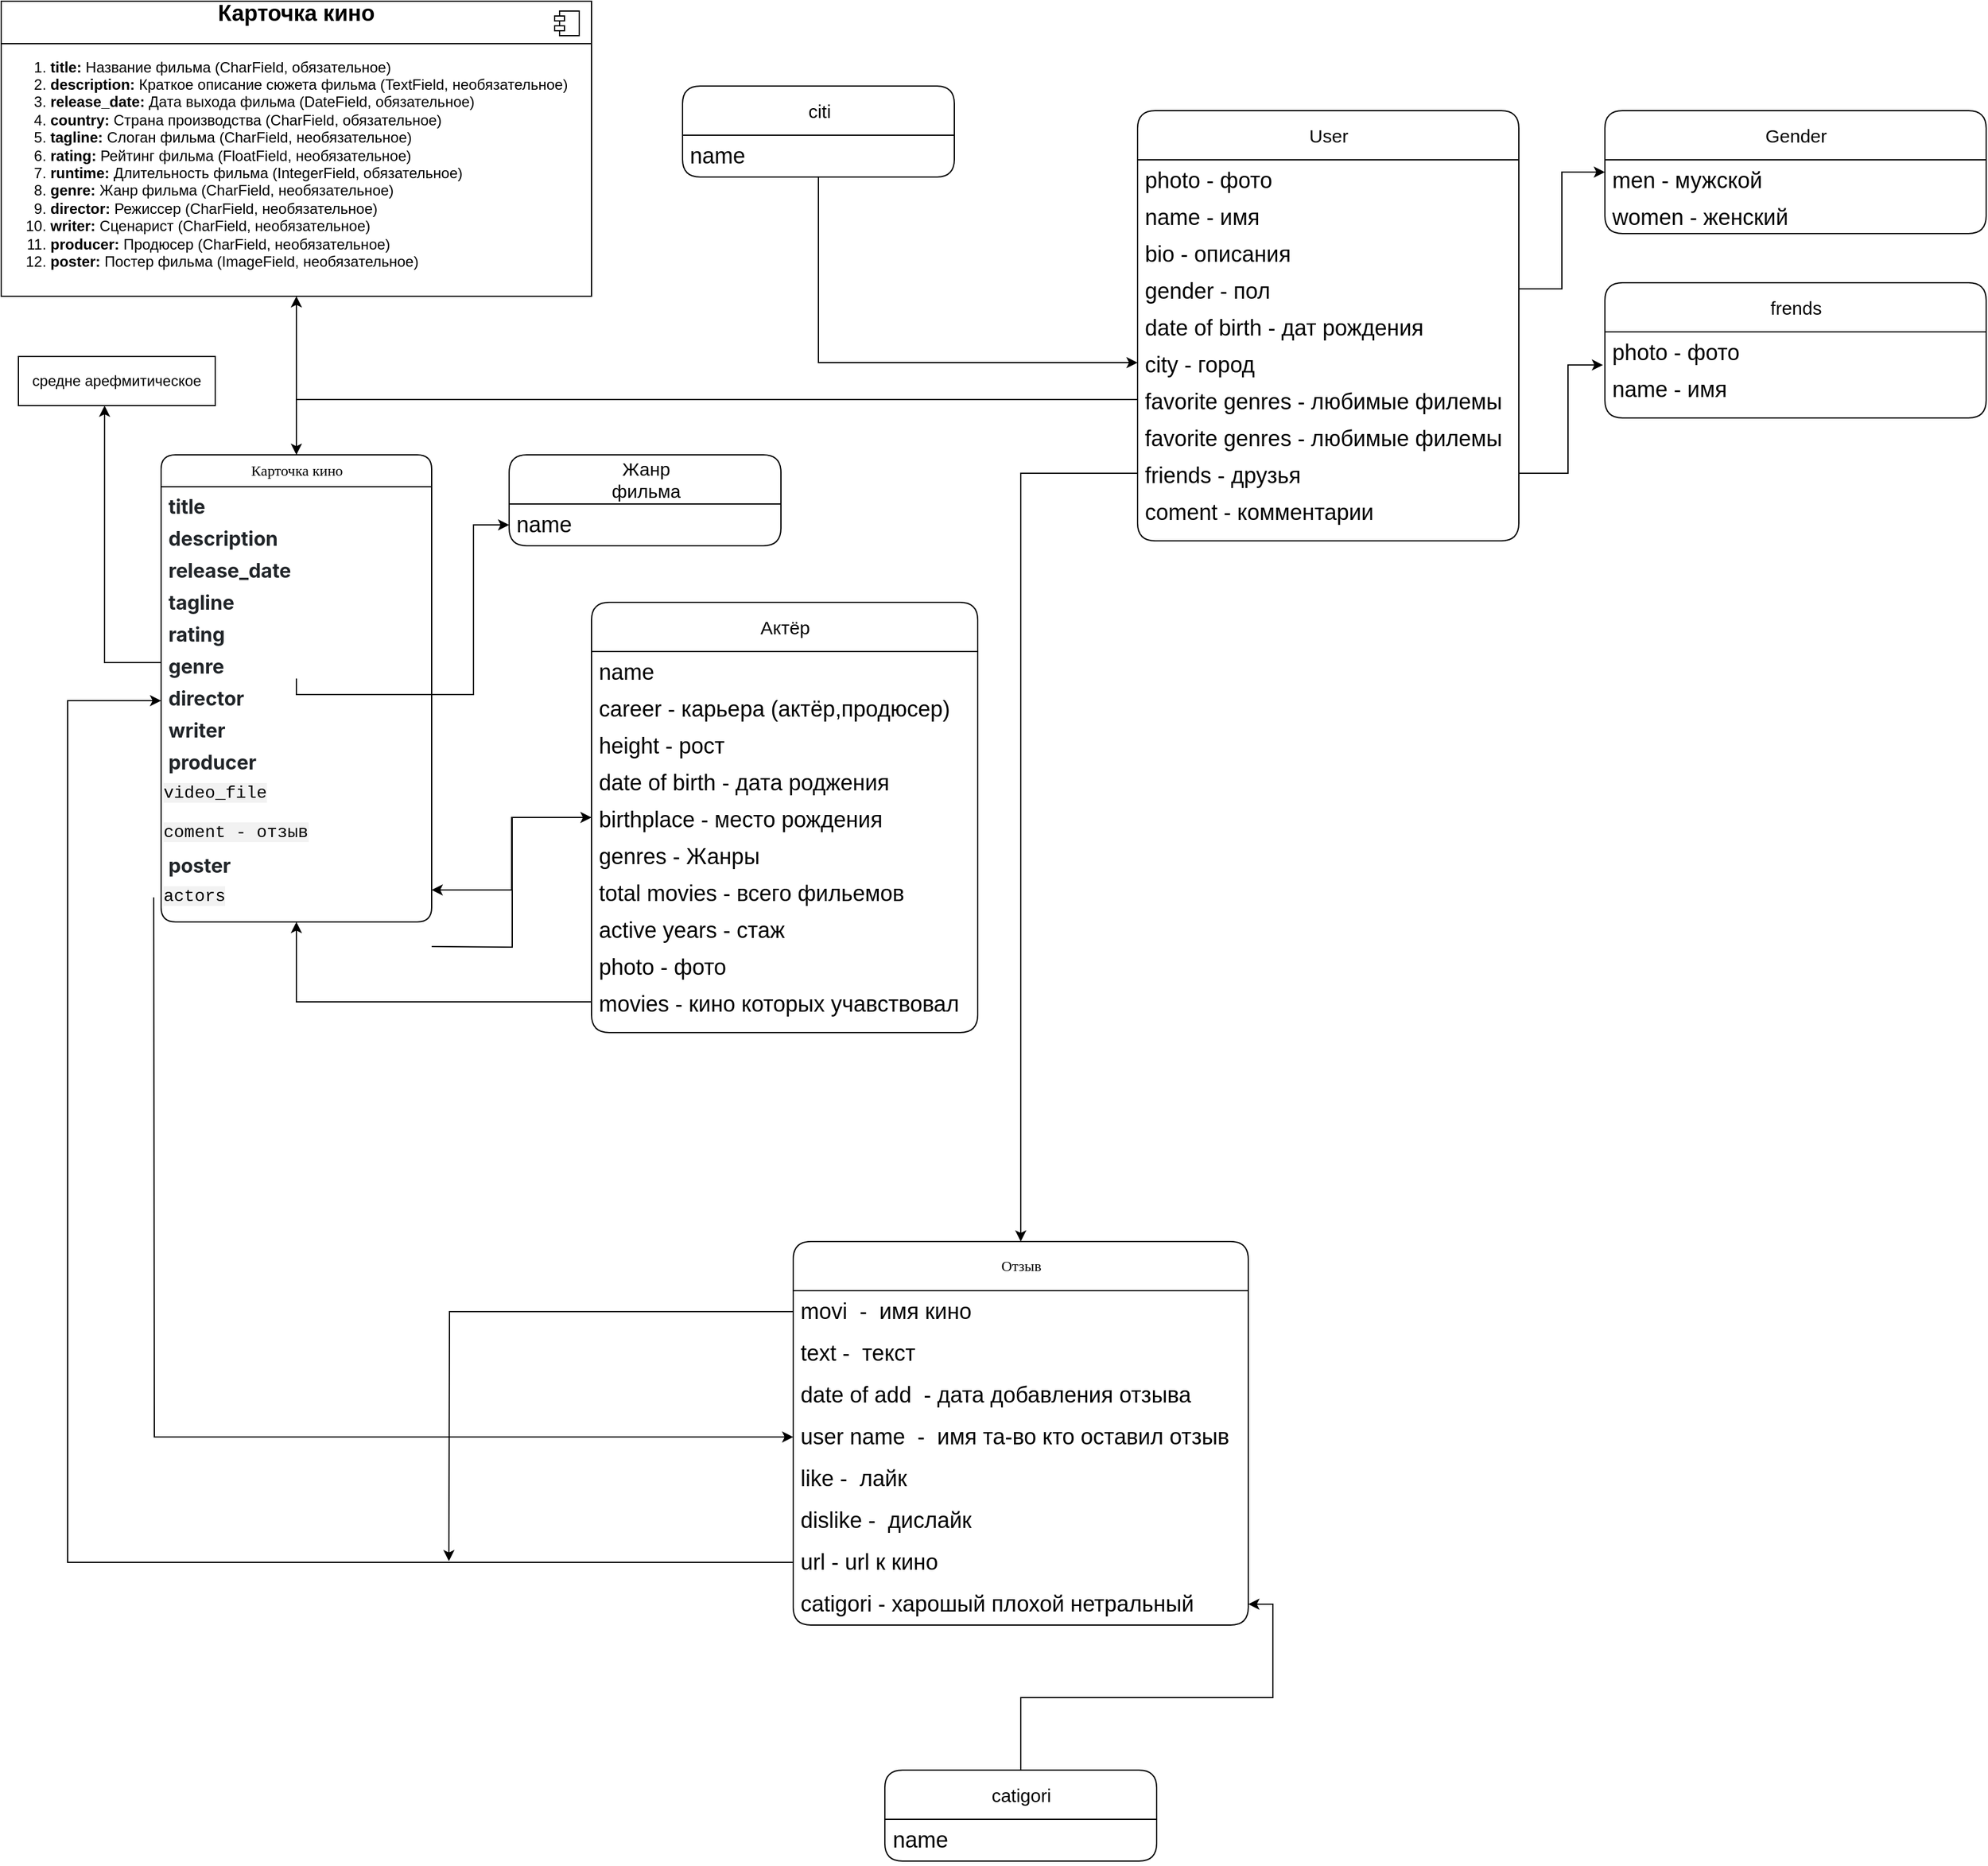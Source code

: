 <mxfile version="24.7.6">
  <diagram name="Страница — 1" id="7w9otStLfGY9ZgNLzYjq">
    <mxGraphModel dx="2104" dy="1586" grid="1" gridSize="10" guides="1" tooltips="1" connect="1" arrows="1" fold="1" page="1" pageScale="1" pageWidth="827" pageHeight="1169" math="0" shadow="0">
      <root>
        <mxCell id="0" />
        <mxCell id="1" parent="0" />
        <mxCell id="NJlla8pK8g0mC77hOBL3-33" value="&lt;h1 style=&quot;text-align: center; margin-top: 0px; font-size: 18px;&quot;&gt;Карточка кино&lt;/h1&gt;&lt;hr size=&quot;1&quot; style=&quot;border-style:solid;&quot;&gt;&lt;p style=&quot;margin:0px;margin-left:8px;&quot;&gt;&lt;/p&gt;&lt;ol&gt;&lt;li style=&quot;box-sizing: border-box; list-style: auto; padding: 0px;&quot;&gt;&lt;span style=&quot;box-sizing: border-box; font-weight: bolder;&quot;&gt;title:&lt;/span&gt;&amp;nbsp;Название фильма (CharField, обязательное)&lt;/li&gt;&lt;li style=&quot;box-sizing: border-box; list-style: auto; padding: 0px;&quot;&gt;&lt;span style=&quot;box-sizing: border-box; font-weight: bolder;&quot;&gt;description:&lt;/span&gt;&amp;nbsp;Краткое описание сюжета фильма (TextField, необязательное)&lt;/li&gt;&lt;li style=&quot;box-sizing: border-box; list-style: auto; padding: 0px;&quot;&gt;&lt;span style=&quot;box-sizing: border-box; font-weight: bolder;&quot;&gt;release_date:&lt;/span&gt;&amp;nbsp;Дата выхода фильма (DateField, обязательное)&lt;/li&gt;&lt;li style=&quot;box-sizing: border-box; list-style: auto; padding: 0px;&quot;&gt;&lt;span style=&quot;box-sizing: border-box; font-weight: bolder;&quot;&gt;country:&lt;/span&gt;&amp;nbsp;Страна производства (CharField, обязательное)&lt;/li&gt;&lt;li style=&quot;box-sizing: border-box; list-style: auto; padding: 0px;&quot;&gt;&lt;span style=&quot;box-sizing: border-box; font-weight: bolder;&quot;&gt;tagline:&lt;/span&gt;&amp;nbsp;Слоган фильма (CharField, необязательное)&lt;/li&gt;&lt;li style=&quot;box-sizing: border-box; list-style: auto; padding: 0px;&quot;&gt;&lt;span style=&quot;box-sizing: border-box; font-weight: bolder;&quot;&gt;rating:&lt;/span&gt;&amp;nbsp;Рейтинг фильма (FloatField, необязательное)&lt;/li&gt;&lt;li style=&quot;box-sizing: border-box; list-style: auto; padding: 0px;&quot;&gt;&lt;span style=&quot;box-sizing: border-box; font-weight: bolder;&quot;&gt;runtime:&lt;/span&gt;&amp;nbsp;Длительность фильма (IntegerField, обязательное)&lt;/li&gt;&lt;li style=&quot;box-sizing: border-box; list-style: auto; padding: 0px;&quot;&gt;&lt;span style=&quot;box-sizing: border-box; font-weight: bolder;&quot;&gt;genre:&lt;/span&gt;&amp;nbsp;Жанр фильма (CharField, необязательное)&lt;/li&gt;&lt;li style=&quot;box-sizing: border-box; list-style: auto; padding: 0px;&quot;&gt;&lt;span style=&quot;box-sizing: border-box; font-weight: bolder;&quot;&gt;director:&lt;/span&gt;&amp;nbsp;Режиссер (CharField, необязательное)&lt;/li&gt;&lt;li style=&quot;box-sizing: border-box; list-style: auto; padding: 0px;&quot;&gt;&lt;span style=&quot;box-sizing: border-box; font-weight: bolder;&quot;&gt;writer:&lt;/span&gt;&amp;nbsp;Сценарист (CharField, необязательное)&lt;/li&gt;&lt;li style=&quot;box-sizing: border-box; list-style: auto; padding: 0px;&quot;&gt;&lt;span style=&quot;box-sizing: border-box; font-weight: bolder;&quot;&gt;producer:&lt;/span&gt;&amp;nbsp;Продюсер (CharField, необязательное)&lt;/li&gt;&lt;li style=&quot;box-sizing: border-box; list-style: auto; padding: 0px;&quot;&gt;&lt;span style=&quot;box-sizing: border-box; font-weight: bolder;&quot;&gt;poster:&lt;/span&gt;&amp;nbsp;Постер фильма (ImageField, необязательное)&lt;/li&gt;&lt;/ol&gt;&lt;p&gt;&lt;/p&gt;" style="align=left;overflow=fill;html=1;dropTarget=0;whiteSpace=wrap;labelBackgroundColor=none;" vertex="1" parent="1">
          <mxGeometry x="-1654" y="-1169" width="480" height="240" as="geometry" />
        </mxCell>
        <mxCell id="NJlla8pK8g0mC77hOBL3-34" value="" style="shape=component;jettyWidth=8;jettyHeight=4;labelBackgroundColor=none;" vertex="1" parent="NJlla8pK8g0mC77hOBL3-33">
          <mxGeometry x="1" width="20" height="20" relative="1" as="geometry">
            <mxPoint x="-30" y="8" as="offset" />
          </mxGeometry>
        </mxCell>
        <mxCell id="NJlla8pK8g0mC77hOBL3-364" style="edgeStyle=orthogonalEdgeStyle;rounded=0;orthogonalLoop=1;jettySize=auto;html=1;entryX=0.5;entryY=1;entryDx=0;entryDy=0;" edge="1" parent="1" source="NJlla8pK8g0mC77hOBL3-152" target="NJlla8pK8g0mC77hOBL3-33">
          <mxGeometry relative="1" as="geometry" />
        </mxCell>
        <mxCell id="NJlla8pK8g0mC77hOBL3-152" value="Карточка кино" style="swimlane;html=1;fontStyle=0;childLayout=stackLayout;horizontal=1;startSize=26;horizontalStack=0;resizeParent=1;resizeLast=0;collapsible=1;marginBottom=0;swimlaneFillColor=#ffffff;align=center;rounded=1;shadow=0;comic=0;labelBackgroundColor=none;strokeWidth=1;fontFamily=Verdana;fontSize=12" vertex="1" parent="1">
          <mxGeometry x="-1524" y="-800" width="220" height="380" as="geometry" />
        </mxCell>
        <mxCell id="NJlla8pK8g0mC77hOBL3-154" value="&lt;span style=&quot;color: rgb(33, 37, 41); font-family: -apple-system, BlinkMacSystemFont, &amp;quot;Segoe UI&amp;quot;, Roboto, &amp;quot;Helvetica Neue&amp;quot;, Arial, &amp;quot;Noto Sans&amp;quot;, sans-serif, &amp;quot;Apple Color Emoji&amp;quot;, &amp;quot;Segoe UI Emoji&amp;quot;, &amp;quot;Segoe UI Symbol&amp;quot;, &amp;quot;Noto Color Emoji&amp;quot;; font-size: 16px; background-color: rgb(255, 255, 255); box-sizing: border-box; font-weight: bolder;&quot;&gt;title&amp;nbsp;&lt;/span&gt;" style="text;html=1;strokeColor=none;fillColor=none;spacingLeft=4;spacingRight=4;whiteSpace=wrap;overflow=hidden;rotatable=0;points=[[0,0.5],[1,0.5]];portConstraint=eastwest;labelBackgroundColor=none;" vertex="1" parent="NJlla8pK8g0mC77hOBL3-152">
          <mxGeometry y="26" width="220" height="26" as="geometry" />
        </mxCell>
        <mxCell id="NJlla8pK8g0mC77hOBL3-155" value="&lt;div&gt;&lt;span style=&quot;color: rgb(33, 37, 41); font-family: -apple-system, BlinkMacSystemFont, &amp;quot;Segoe UI&amp;quot;, Roboto, &amp;quot;Helvetica Neue&amp;quot;, Arial, &amp;quot;Noto Sans&amp;quot;, sans-serif, &amp;quot;Apple Color Emoji&amp;quot;, &amp;quot;Segoe UI Emoji&amp;quot;, &amp;quot;Segoe UI Symbol&amp;quot;, &amp;quot;Noto Color Emoji&amp;quot;; font-size: 16px; background-color: rgb(255, 255, 255); box-sizing: border-box; font-weight: bolder;&quot;&gt;description&lt;/span&gt;&lt;br&gt;&lt;/div&gt;" style="text;html=1;strokeColor=none;fillColor=none;spacingLeft=4;spacingRight=4;whiteSpace=wrap;overflow=hidden;rotatable=0;points=[[0,0.5],[1,0.5]];portConstraint=eastwest;labelBackgroundColor=none;" vertex="1" parent="NJlla8pK8g0mC77hOBL3-152">
          <mxGeometry y="52" width="220" height="26" as="geometry" />
        </mxCell>
        <mxCell id="NJlla8pK8g0mC77hOBL3-206" value="&lt;div&gt;&lt;span style=&quot;color: rgb(33, 37, 41); font-family: -apple-system, BlinkMacSystemFont, &amp;quot;Segoe UI&amp;quot;, Roboto, &amp;quot;Helvetica Neue&amp;quot;, Arial, &amp;quot;Noto Sans&amp;quot;, sans-serif, &amp;quot;Apple Color Emoji&amp;quot;, &amp;quot;Segoe UI Emoji&amp;quot;, &amp;quot;Segoe UI Symbol&amp;quot;, &amp;quot;Noto Color Emoji&amp;quot;; font-size: 16px; background-color: rgb(255, 255, 255); box-sizing: border-box; font-weight: bolder;&quot;&gt;release_date&lt;/span&gt;&lt;br&gt;&lt;/div&gt;" style="text;html=1;strokeColor=none;fillColor=none;spacingLeft=4;spacingRight=4;whiteSpace=wrap;overflow=hidden;rotatable=0;points=[[0,0.5],[1,0.5]];portConstraint=eastwest;labelBackgroundColor=none;" vertex="1" parent="NJlla8pK8g0mC77hOBL3-152">
          <mxGeometry y="78" width="220" height="26" as="geometry" />
        </mxCell>
        <mxCell id="NJlla8pK8g0mC77hOBL3-209" value="&lt;div&gt;&lt;span style=&quot;color: rgb(33, 37, 41); font-family: -apple-system, BlinkMacSystemFont, &amp;quot;Segoe UI&amp;quot;, Roboto, &amp;quot;Helvetica Neue&amp;quot;, Arial, &amp;quot;Noto Sans&amp;quot;, sans-serif, &amp;quot;Apple Color Emoji&amp;quot;, &amp;quot;Segoe UI Emoji&amp;quot;, &amp;quot;Segoe UI Symbol&amp;quot;, &amp;quot;Noto Color Emoji&amp;quot;; font-size: 16px; background-color: rgb(255, 255, 255); box-sizing: border-box; font-weight: bolder;&quot;&gt;tagline&lt;/span&gt;&lt;br&gt;&lt;/div&gt;" style="text;html=1;strokeColor=none;fillColor=none;spacingLeft=4;spacingRight=4;whiteSpace=wrap;overflow=hidden;rotatable=0;points=[[0,0.5],[1,0.5]];portConstraint=eastwest;labelBackgroundColor=none;" vertex="1" parent="NJlla8pK8g0mC77hOBL3-152">
          <mxGeometry y="104" width="220" height="26" as="geometry" />
        </mxCell>
        <mxCell id="NJlla8pK8g0mC77hOBL3-208" value="&lt;div&gt;&lt;span style=&quot;color: rgb(33, 37, 41); font-family: -apple-system, BlinkMacSystemFont, &amp;quot;Segoe UI&amp;quot;, Roboto, &amp;quot;Helvetica Neue&amp;quot;, Arial, &amp;quot;Noto Sans&amp;quot;, sans-serif, &amp;quot;Apple Color Emoji&amp;quot;, &amp;quot;Segoe UI Emoji&amp;quot;, &amp;quot;Segoe UI Symbol&amp;quot;, &amp;quot;Noto Color Emoji&amp;quot;; font-size: 16px; background-color: rgb(255, 255, 255); box-sizing: border-box; font-weight: bolder;&quot;&gt;rating&lt;/span&gt;&lt;br&gt;&lt;/div&gt;" style="text;html=1;strokeColor=none;fillColor=none;spacingLeft=4;spacingRight=4;whiteSpace=wrap;overflow=hidden;rotatable=0;points=[[0,0.5],[1,0.5]];portConstraint=eastwest;labelBackgroundColor=none;" vertex="1" parent="NJlla8pK8g0mC77hOBL3-152">
          <mxGeometry y="130" width="220" height="26" as="geometry" />
        </mxCell>
        <mxCell id="NJlla8pK8g0mC77hOBL3-210" value="&lt;div&gt;&lt;span style=&quot;color: rgb(33, 37, 41); font-family: -apple-system, BlinkMacSystemFont, &amp;quot;Segoe UI&amp;quot;, Roboto, &amp;quot;Helvetica Neue&amp;quot;, Arial, &amp;quot;Noto Sans&amp;quot;, sans-serif, &amp;quot;Apple Color Emoji&amp;quot;, &amp;quot;Segoe UI Emoji&amp;quot;, &amp;quot;Segoe UI Symbol&amp;quot;, &amp;quot;Noto Color Emoji&amp;quot;; font-size: 16px; background-color: rgb(255, 255, 255); box-sizing: border-box; font-weight: bolder;&quot;&gt;genre&lt;/span&gt;&lt;br&gt;&lt;/div&gt;" style="text;html=1;strokeColor=none;fillColor=none;spacingLeft=4;spacingRight=4;whiteSpace=wrap;overflow=hidden;rotatable=0;points=[[0,0.5],[1,0.5]];portConstraint=eastwest;labelBackgroundColor=none;" vertex="1" parent="NJlla8pK8g0mC77hOBL3-152">
          <mxGeometry y="156" width="220" height="26" as="geometry" />
        </mxCell>
        <mxCell id="NJlla8pK8g0mC77hOBL3-207" value="&lt;div&gt;&lt;span style=&quot;color: rgb(33, 37, 41); font-family: -apple-system, BlinkMacSystemFont, &amp;quot;Segoe UI&amp;quot;, Roboto, &amp;quot;Helvetica Neue&amp;quot;, Arial, &amp;quot;Noto Sans&amp;quot;, sans-serif, &amp;quot;Apple Color Emoji&amp;quot;, &amp;quot;Segoe UI Emoji&amp;quot;, &amp;quot;Segoe UI Symbol&amp;quot;, &amp;quot;Noto Color Emoji&amp;quot;; font-size: 16px; background-color: rgb(255, 255, 255); box-sizing: border-box; font-weight: bolder;&quot;&gt;director&lt;/span&gt;&lt;br&gt;&lt;/div&gt;" style="text;html=1;strokeColor=none;fillColor=none;spacingLeft=4;spacingRight=4;whiteSpace=wrap;overflow=hidden;rotatable=0;points=[[0,0.5],[1,0.5]];portConstraint=eastwest;labelBackgroundColor=none;" vertex="1" parent="NJlla8pK8g0mC77hOBL3-152">
          <mxGeometry y="182" width="220" height="26" as="geometry" />
        </mxCell>
        <mxCell id="NJlla8pK8g0mC77hOBL3-212" value="&lt;div&gt;&lt;span style=&quot;color: rgb(33, 37, 41); font-family: -apple-system, BlinkMacSystemFont, &amp;quot;Segoe UI&amp;quot;, Roboto, &amp;quot;Helvetica Neue&amp;quot;, Arial, &amp;quot;Noto Sans&amp;quot;, sans-serif, &amp;quot;Apple Color Emoji&amp;quot;, &amp;quot;Segoe UI Emoji&amp;quot;, &amp;quot;Segoe UI Symbol&amp;quot;, &amp;quot;Noto Color Emoji&amp;quot;; font-size: 16px; background-color: rgb(255, 255, 255); box-sizing: border-box; font-weight: bolder;&quot;&gt;writer&lt;/span&gt;&lt;br&gt;&lt;/div&gt;" style="text;html=1;strokeColor=none;fillColor=none;spacingLeft=4;spacingRight=4;whiteSpace=wrap;overflow=hidden;rotatable=0;points=[[0,0.5],[1,0.5]];portConstraint=eastwest;labelBackgroundColor=none;" vertex="1" parent="NJlla8pK8g0mC77hOBL3-152">
          <mxGeometry y="208" width="220" height="26" as="geometry" />
        </mxCell>
        <mxCell id="NJlla8pK8g0mC77hOBL3-213" value="&lt;div&gt;&lt;span style=&quot;color: rgb(33, 37, 41); font-family: -apple-system, BlinkMacSystemFont, &amp;quot;Segoe UI&amp;quot;, Roboto, &amp;quot;Helvetica Neue&amp;quot;, Arial, &amp;quot;Noto Sans&amp;quot;, sans-serif, &amp;quot;Apple Color Emoji&amp;quot;, &amp;quot;Segoe UI Emoji&amp;quot;, &amp;quot;Segoe UI Symbol&amp;quot;, &amp;quot;Noto Color Emoji&amp;quot;; font-size: 16px; background-color: rgb(255, 255, 255); box-sizing: border-box; font-weight: bolder;&quot;&gt;producer&lt;/span&gt;&lt;br&gt;&lt;/div&gt;" style="text;html=1;strokeColor=none;fillColor=none;spacingLeft=4;spacingRight=4;whiteSpace=wrap;overflow=hidden;rotatable=0;points=[[0,0.5],[1,0.5]];portConstraint=eastwest;labelBackgroundColor=none;" vertex="1" parent="NJlla8pK8g0mC77hOBL3-152">
          <mxGeometry y="234" width="220" height="26" as="geometry" />
        </mxCell>
        <mxCell id="NJlla8pK8g0mC77hOBL3-236" value="&lt;span style=&quot;font-family: SFMono-Regular, Menlo, Monaco, Consolas, &amp;quot;Liberation Mono&amp;quot;, &amp;quot;Courier New&amp;quot;, monospace; font-size: 14px; font-style: normal; font-variant-ligatures: normal; font-variant-caps: normal; font-weight: 400; letter-spacing: normal; orphans: 2; text-align: left; text-indent: 0px; text-transform: none; widows: 2; word-spacing: 0px; -webkit-text-stroke-width: 0px; white-space: normal; background-color: rgba(0, 0, 0, 0.05); text-decoration-thickness: initial; text-decoration-style: initial; text-decoration-color: initial; float: none; display: inline !important;&quot;&gt;video_file&lt;/span&gt;" style="text;whiteSpace=wrap;html=1;labelBackgroundColor=none;" vertex="1" parent="NJlla8pK8g0mC77hOBL3-152">
          <mxGeometry y="260" width="220" height="32" as="geometry" />
        </mxCell>
        <mxCell id="NJlla8pK8g0mC77hOBL3-342" value="&lt;font face=&quot;SFMono-Regular, Menlo, Monaco, Consolas, Liberation Mono, Courier New, monospace&quot;&gt;&lt;span style=&quot;font-size: 14px; background-color: rgba(0, 0, 0, 0.05);&quot;&gt;coment - отзыв&lt;/span&gt;&lt;/font&gt;" style="text;whiteSpace=wrap;html=1;labelBackgroundColor=none;" vertex="1" parent="NJlla8pK8g0mC77hOBL3-152">
          <mxGeometry y="292" width="220" height="26" as="geometry" />
        </mxCell>
        <mxCell id="NJlla8pK8g0mC77hOBL3-214" value="&lt;div&gt;&lt;span style=&quot;color: rgb(33, 37, 41); font-family: -apple-system, BlinkMacSystemFont, &amp;quot;Segoe UI&amp;quot;, Roboto, &amp;quot;Helvetica Neue&amp;quot;, Arial, &amp;quot;Noto Sans&amp;quot;, sans-serif, &amp;quot;Apple Color Emoji&amp;quot;, &amp;quot;Segoe UI Emoji&amp;quot;, &amp;quot;Segoe UI Symbol&amp;quot;, &amp;quot;Noto Color Emoji&amp;quot;; font-size: 16px; background-color: rgb(255, 255, 255); box-sizing: border-box; font-weight: bolder;&quot;&gt;poster&lt;/span&gt;&lt;br&gt;&lt;/div&gt;" style="text;html=1;strokeColor=none;fillColor=none;spacingLeft=4;spacingRight=4;whiteSpace=wrap;overflow=hidden;rotatable=0;points=[[0,0.5],[1,0.5]];portConstraint=eastwest;labelBackgroundColor=none;" vertex="1" parent="NJlla8pK8g0mC77hOBL3-152">
          <mxGeometry y="318" width="220" height="26" as="geometry" />
        </mxCell>
        <mxCell id="NJlla8pK8g0mC77hOBL3-237" value="&lt;span style=&quot;font-family: SFMono-Regular, Menlo, Monaco, Consolas, &amp;quot;Liberation Mono&amp;quot;, &amp;quot;Courier New&amp;quot;, monospace; font-size: 14px; background-color: rgba(0, 0, 0, 0.05);&quot;&gt;actors&lt;/span&gt;" style="text;whiteSpace=wrap;html=1;labelBackgroundColor=none;" vertex="1" parent="NJlla8pK8g0mC77hOBL3-152">
          <mxGeometry y="344" width="220" height="20" as="geometry" />
        </mxCell>
        <mxCell id="NJlla8pK8g0mC77hOBL3-180" style="edgeStyle=orthogonalEdgeStyle;html=1;labelBackgroundColor=none;startFill=0;startSize=8;endFill=1;endSize=8;fontFamily=Verdana;fontSize=12;exitX=1;exitY=0.25;entryX=1;entryY=0.5;rounded=0;fontColor=default;" edge="1" parent="1" source="NJlla8pK8g0mC77hOBL3-165">
          <mxGeometry relative="1" as="geometry">
            <Array as="points">
              <mxPoint x="210" y="581" />
              <mxPoint x="210" y="333" />
            </Array>
            <mxPoint x="180" y="333" as="targetPoint" />
          </mxGeometry>
        </mxCell>
        <mxCell id="NJlla8pK8g0mC77hOBL3-216" value="&lt;span style=&quot;font-family: Helvetica; text-wrap: wrap;&quot;&gt;&lt;font style=&quot;font-size: 15px;&quot;&gt;Жанр фильма&lt;/font&gt;&lt;/span&gt;" style="swimlane;html=1;fontStyle=0;childLayout=stackLayout;horizontal=1;startSize=40;horizontalStack=0;resizeParent=1;resizeLast=0;collapsible=1;marginBottom=0;swimlaneFillColor=#ffffff;align=center;rounded=1;shadow=0;comic=0;labelBackgroundColor=none;strokeWidth=1;fontFamily=Verdana;fontSize=12;arcSize=12;" vertex="1" parent="1">
          <mxGeometry x="-1241" y="-800" width="221" height="74" as="geometry" />
        </mxCell>
        <mxCell id="NJlla8pK8g0mC77hOBL3-228" value="name&amp;nbsp;" style="text;html=1;strokeColor=none;fillColor=none;spacingLeft=4;spacingRight=4;whiteSpace=wrap;overflow=hidden;rotatable=0;points=[[0,0.5],[1,0.5]];portConstraint=eastwest;fontSize=18;labelBackgroundColor=none;" vertex="1" parent="NJlla8pK8g0mC77hOBL3-216">
          <mxGeometry y="40" width="221" height="34" as="geometry" />
        </mxCell>
        <mxCell id="NJlla8pK8g0mC77hOBL3-229" style="edgeStyle=orthogonalEdgeStyle;rounded=0;orthogonalLoop=1;jettySize=auto;html=1;entryX=0;entryY=0.5;entryDx=0;entryDy=0;labelBackgroundColor=none;fontColor=default;" edge="1" parent="1" source="NJlla8pK8g0mC77hOBL3-210" target="NJlla8pK8g0mC77hOBL3-228">
          <mxGeometry relative="1" as="geometry">
            <Array as="points">
              <mxPoint x="-1270" y="-605" />
              <mxPoint x="-1270" y="-743" />
            </Array>
          </mxGeometry>
        </mxCell>
        <mxCell id="NJlla8pK8g0mC77hOBL3-249" style="edgeStyle=orthogonalEdgeStyle;rounded=0;orthogonalLoop=1;jettySize=auto;html=1;entryX=1;entryY=0.5;entryDx=0;entryDy=0;labelBackgroundColor=none;fontColor=default;" edge="1" parent="1" source="NJlla8pK8g0mC77hOBL3-238" target="NJlla8pK8g0mC77hOBL3-237">
          <mxGeometry relative="1" as="geometry" />
        </mxCell>
        <mxCell id="NJlla8pK8g0mC77hOBL3-238" value="&lt;font face=&quot;Helvetica&quot;&gt;&lt;span style=&quot;font-size: 15px; text-wrap: wrap;&quot;&gt;Актёр&lt;/span&gt;&lt;/font&gt;" style="swimlane;html=1;fontStyle=0;childLayout=stackLayout;horizontal=1;startSize=40;horizontalStack=0;resizeParent=1;resizeLast=0;collapsible=1;marginBottom=0;swimlaneFillColor=#ffffff;align=center;rounded=1;shadow=0;comic=0;labelBackgroundColor=none;strokeWidth=1;fontFamily=Verdana;fontSize=12;arcSize=12;" vertex="1" parent="1">
          <mxGeometry x="-1174" y="-680" width="314" height="350" as="geometry" />
        </mxCell>
        <mxCell id="NJlla8pK8g0mC77hOBL3-239" value="name&amp;nbsp;" style="text;html=1;strokeColor=none;fillColor=none;spacingLeft=4;spacingRight=4;whiteSpace=wrap;overflow=hidden;rotatable=0;points=[[0,0.5],[1,0.5]];portConstraint=eastwest;fontSize=18;labelBackgroundColor=none;" vertex="1" parent="NJlla8pK8g0mC77hOBL3-238">
          <mxGeometry y="40" width="314" height="30" as="geometry" />
        </mxCell>
        <mxCell id="NJlla8pK8g0mC77hOBL3-253" value="career - карьера (актёр,продюсер)" style="text;html=1;strokeColor=none;fillColor=none;spacingLeft=4;spacingRight=4;whiteSpace=wrap;overflow=hidden;rotatable=0;points=[[0,0.5],[1,0.5]];portConstraint=eastwest;fontSize=18;labelBackgroundColor=none;" vertex="1" parent="NJlla8pK8g0mC77hOBL3-238">
          <mxGeometry y="70" width="314" height="30" as="geometry" />
        </mxCell>
        <mxCell id="NJlla8pK8g0mC77hOBL3-251" value="height - рост" style="text;html=1;strokeColor=none;fillColor=none;spacingLeft=4;spacingRight=4;whiteSpace=wrap;overflow=hidden;rotatable=0;points=[[0,0.5],[1,0.5]];portConstraint=eastwest;fontSize=18;labelBackgroundColor=none;" vertex="1" parent="NJlla8pK8g0mC77hOBL3-238">
          <mxGeometry y="100" width="314" height="30" as="geometry" />
        </mxCell>
        <mxCell id="NJlla8pK8g0mC77hOBL3-254" value="date of birth - дата роджения" style="text;html=1;strokeColor=none;fillColor=none;spacingLeft=4;spacingRight=4;whiteSpace=wrap;overflow=hidden;rotatable=0;points=[[0,0.5],[1,0.5]];portConstraint=eastwest;fontSize=18;labelBackgroundColor=none;" vertex="1" parent="NJlla8pK8g0mC77hOBL3-238">
          <mxGeometry y="130" width="314" height="30" as="geometry" />
        </mxCell>
        <mxCell id="NJlla8pK8g0mC77hOBL3-255" value="birthplace - место рождения" style="text;html=1;strokeColor=none;fillColor=none;spacingLeft=4;spacingRight=4;whiteSpace=wrap;overflow=hidden;rotatable=0;points=[[0,0.5],[1,0.5]];portConstraint=eastwest;fontSize=18;labelBackgroundColor=none;" vertex="1" parent="NJlla8pK8g0mC77hOBL3-238">
          <mxGeometry y="160" width="314" height="30" as="geometry" />
        </mxCell>
        <mxCell id="NJlla8pK8g0mC77hOBL3-267" value="genres - Жанры" style="text;html=1;strokeColor=none;fillColor=none;spacingLeft=4;spacingRight=4;whiteSpace=wrap;overflow=hidden;rotatable=0;points=[[0,0.5],[1,0.5]];portConstraint=eastwest;fontSize=18;labelBackgroundColor=none;" vertex="1" parent="NJlla8pK8g0mC77hOBL3-238">
          <mxGeometry y="190" width="314" height="30" as="geometry" />
        </mxCell>
        <mxCell id="NJlla8pK8g0mC77hOBL3-262" value="total movies - всего фильемов" style="text;html=1;strokeColor=none;fillColor=none;spacingLeft=4;spacingRight=4;whiteSpace=wrap;overflow=hidden;rotatable=0;points=[[0,0.5],[1,0.5]];portConstraint=eastwest;fontSize=18;labelBackgroundColor=none;" vertex="1" parent="NJlla8pK8g0mC77hOBL3-238">
          <mxGeometry y="220" width="314" height="30" as="geometry" />
        </mxCell>
        <mxCell id="NJlla8pK8g0mC77hOBL3-259" value="active years - стаж" style="text;html=1;strokeColor=none;fillColor=none;spacingLeft=4;spacingRight=4;whiteSpace=wrap;overflow=hidden;rotatable=0;points=[[0,0.5],[1,0.5]];portConstraint=eastwest;fontSize=18;labelBackgroundColor=none;" vertex="1" parent="NJlla8pK8g0mC77hOBL3-238">
          <mxGeometry y="250" width="314" height="30" as="geometry" />
        </mxCell>
        <mxCell id="NJlla8pK8g0mC77hOBL3-265" value="photo - фото" style="text;html=1;strokeColor=none;fillColor=none;spacingLeft=4;spacingRight=4;whiteSpace=wrap;overflow=hidden;rotatable=0;points=[[0,0.5],[1,0.5]];portConstraint=eastwest;fontSize=18;labelBackgroundColor=none;" vertex="1" parent="NJlla8pK8g0mC77hOBL3-238">
          <mxGeometry y="280" width="314" height="30" as="geometry" />
        </mxCell>
        <mxCell id="NJlla8pK8g0mC77hOBL3-258" value="movies - кино которых учавствовал" style="text;html=1;strokeColor=none;fillColor=none;spacingLeft=4;spacingRight=4;whiteSpace=wrap;overflow=hidden;rotatable=0;points=[[0,0.5],[1,0.5]];portConstraint=eastwest;fontSize=18;labelBackgroundColor=none;" vertex="1" parent="NJlla8pK8g0mC77hOBL3-238">
          <mxGeometry y="310" width="314" height="30" as="geometry" />
        </mxCell>
        <mxCell id="NJlla8pK8g0mC77hOBL3-283" value="&lt;font face=&quot;Helvetica&quot;&gt;&lt;span style=&quot;font-size: 15px; text-wrap: wrap;&quot;&gt;User&lt;/span&gt;&lt;/font&gt;" style="swimlane;html=1;fontStyle=0;childLayout=stackLayout;horizontal=1;startSize=40;horizontalStack=0;resizeParent=1;resizeLast=0;collapsible=1;marginBottom=0;swimlaneFillColor=#ffffff;align=center;rounded=1;shadow=0;comic=0;labelBackgroundColor=none;strokeWidth=1;fontFamily=Verdana;fontSize=12;arcSize=12;" vertex="1" parent="1">
          <mxGeometry x="-730" y="-1080" width="310" height="350" as="geometry" />
        </mxCell>
        <mxCell id="NJlla8pK8g0mC77hOBL3-294" value="photo - фото" style="text;html=1;strokeColor=none;fillColor=none;spacingLeft=4;spacingRight=4;whiteSpace=wrap;overflow=hidden;rotatable=0;points=[[0,0.5],[1,0.5]];portConstraint=eastwest;fontSize=18;labelBackgroundColor=none;" vertex="1" parent="NJlla8pK8g0mC77hOBL3-283">
          <mxGeometry y="40" width="310" height="30" as="geometry" />
        </mxCell>
        <mxCell id="NJlla8pK8g0mC77hOBL3-284" value="name - имя" style="text;html=1;strokeColor=none;fillColor=none;spacingLeft=4;spacingRight=4;whiteSpace=wrap;overflow=hidden;rotatable=0;points=[[0,0.5],[1,0.5]];portConstraint=eastwest;fontSize=18;labelBackgroundColor=none;" vertex="1" parent="NJlla8pK8g0mC77hOBL3-283">
          <mxGeometry y="70" width="310" height="30" as="geometry" />
        </mxCell>
        <mxCell id="NJlla8pK8g0mC77hOBL3-296" value="bio - описания" style="text;html=1;strokeColor=none;fillColor=none;spacingLeft=4;spacingRight=4;whiteSpace=wrap;overflow=hidden;rotatable=0;points=[[0,0.5],[1,0.5]];portConstraint=eastwest;fontSize=18;labelBackgroundColor=none;" vertex="1" parent="NJlla8pK8g0mC77hOBL3-283">
          <mxGeometry y="100" width="310" height="30" as="geometry" />
        </mxCell>
        <mxCell id="NJlla8pK8g0mC77hOBL3-297" value="gender - пол" style="text;html=1;strokeColor=none;fillColor=none;spacingLeft=4;spacingRight=4;whiteSpace=wrap;overflow=hidden;rotatable=0;points=[[0,0.5],[1,0.5]];portConstraint=eastwest;fontSize=18;labelBackgroundColor=none;" vertex="1" parent="NJlla8pK8g0mC77hOBL3-283">
          <mxGeometry y="130" width="310" height="30" as="geometry" />
        </mxCell>
        <mxCell id="NJlla8pK8g0mC77hOBL3-298" value="date of birth - дат рождения" style="text;html=1;strokeColor=none;fillColor=none;spacingLeft=4;spacingRight=4;whiteSpace=wrap;overflow=hidden;rotatable=0;points=[[0,0.5],[1,0.5]];portConstraint=eastwest;fontSize=18;labelBackgroundColor=none;" vertex="1" parent="NJlla8pK8g0mC77hOBL3-283">
          <mxGeometry y="160" width="310" height="30" as="geometry" />
        </mxCell>
        <mxCell id="NJlla8pK8g0mC77hOBL3-299" value="city - город" style="text;html=1;strokeColor=none;fillColor=none;spacingLeft=4;spacingRight=4;whiteSpace=wrap;overflow=hidden;rotatable=0;points=[[0,0.5],[1,0.5]];portConstraint=eastwest;fontSize=18;labelBackgroundColor=none;" vertex="1" parent="NJlla8pK8g0mC77hOBL3-283">
          <mxGeometry y="190" width="310" height="30" as="geometry" />
        </mxCell>
        <mxCell id="NJlla8pK8g0mC77hOBL3-360" value="&lt;div&gt;favorite genres - любимые филемы&lt;/div&gt;" style="text;html=1;strokeColor=none;fillColor=none;spacingLeft=4;spacingRight=4;whiteSpace=wrap;overflow=hidden;rotatable=0;points=[[0,0.5],[1,0.5]];portConstraint=eastwest;fontSize=18;labelBackgroundColor=none;" vertex="1" parent="NJlla8pK8g0mC77hOBL3-283">
          <mxGeometry y="220" width="310" height="30" as="geometry" />
        </mxCell>
        <mxCell id="NJlla8pK8g0mC77hOBL3-300" value="&lt;div&gt;favorite genres - любимые филемы&lt;/div&gt;" style="text;html=1;strokeColor=none;fillColor=none;spacingLeft=4;spacingRight=4;whiteSpace=wrap;overflow=hidden;rotatable=0;points=[[0,0.5],[1,0.5]];portConstraint=eastwest;fontSize=18;labelBackgroundColor=none;" vertex="1" parent="NJlla8pK8g0mC77hOBL3-283">
          <mxGeometry y="250" width="310" height="30" as="geometry" />
        </mxCell>
        <mxCell id="NJlla8pK8g0mC77hOBL3-301" value="friends - друзья" style="text;html=1;strokeColor=none;fillColor=none;spacingLeft=4;spacingRight=4;whiteSpace=wrap;overflow=hidden;rotatable=0;points=[[0,0.5],[1,0.5]];portConstraint=eastwest;fontSize=18;labelBackgroundColor=none;" vertex="1" parent="NJlla8pK8g0mC77hOBL3-283">
          <mxGeometry y="280" width="310" height="30" as="geometry" />
        </mxCell>
        <mxCell id="NJlla8pK8g0mC77hOBL3-304" value="coment - комментарии" style="text;html=1;strokeColor=none;fillColor=none;spacingLeft=4;spacingRight=4;whiteSpace=wrap;overflow=hidden;rotatable=0;points=[[0,0.5],[1,0.5]];portConstraint=eastwest;fontSize=18;labelBackgroundColor=none;" vertex="1" parent="NJlla8pK8g0mC77hOBL3-283">
          <mxGeometry y="310" width="310" height="40" as="geometry" />
        </mxCell>
        <mxCell id="NJlla8pK8g0mC77hOBL3-305" value="&lt;font face=&quot;Helvetica&quot;&gt;&lt;span style=&quot;font-size: 15px; text-wrap: wrap;&quot;&gt;Gender&lt;/span&gt;&lt;/font&gt;" style="swimlane;html=1;fontStyle=0;childLayout=stackLayout;horizontal=1;startSize=40;horizontalStack=0;resizeParent=1;resizeLast=0;collapsible=1;marginBottom=0;swimlaneFillColor=#ffffff;align=center;rounded=1;shadow=0;comic=0;labelBackgroundColor=none;strokeWidth=1;fontFamily=Verdana;fontSize=12;arcSize=12;" vertex="1" parent="1">
          <mxGeometry x="-350" y="-1080" width="310" height="100" as="geometry" />
        </mxCell>
        <mxCell id="NJlla8pK8g0mC77hOBL3-306" value="men - мужской" style="text;html=1;strokeColor=none;fillColor=none;spacingLeft=4;spacingRight=4;whiteSpace=wrap;overflow=hidden;rotatable=0;points=[[0,0.5],[1,0.5]];portConstraint=eastwest;fontSize=18;labelBackgroundColor=none;" vertex="1" parent="NJlla8pK8g0mC77hOBL3-305">
          <mxGeometry y="40" width="310" height="30" as="geometry" />
        </mxCell>
        <mxCell id="NJlla8pK8g0mC77hOBL3-307" value="women - женский&amp;nbsp;&amp;nbsp;" style="text;html=1;strokeColor=none;fillColor=none;spacingLeft=4;spacingRight=4;whiteSpace=wrap;overflow=hidden;rotatable=0;points=[[0,0.5],[1,0.5]];portConstraint=eastwest;fontSize=18;labelBackgroundColor=none;" vertex="1" parent="NJlla8pK8g0mC77hOBL3-305">
          <mxGeometry y="70" width="310" height="30" as="geometry" />
        </mxCell>
        <mxCell id="NJlla8pK8g0mC77hOBL3-316" style="edgeStyle=orthogonalEdgeStyle;rounded=0;orthogonalLoop=1;jettySize=auto;html=1;exitX=1;exitY=0.5;exitDx=0;exitDy=0;entryX=0;entryY=0.5;entryDx=0;entryDy=0;" edge="1" parent="1" source="NJlla8pK8g0mC77hOBL3-297" target="NJlla8pK8g0mC77hOBL3-305">
          <mxGeometry relative="1" as="geometry" />
        </mxCell>
        <mxCell id="NJlla8pK8g0mC77hOBL3-320" value="&lt;font face=&quot;Helvetica&quot;&gt;&lt;span style=&quot;font-size: 15px; text-wrap: wrap;&quot;&gt;frends&lt;/span&gt;&lt;/font&gt;" style="swimlane;html=1;fontStyle=0;childLayout=stackLayout;horizontal=1;startSize=40;horizontalStack=0;resizeParent=1;resizeLast=0;collapsible=1;marginBottom=0;swimlaneFillColor=#ffffff;align=center;rounded=1;shadow=0;comic=0;labelBackgroundColor=none;strokeWidth=1;fontFamily=Verdana;fontSize=12;arcSize=12;" vertex="1" parent="1">
          <mxGeometry x="-350" y="-940" width="310" height="110" as="geometry" />
        </mxCell>
        <mxCell id="NJlla8pK8g0mC77hOBL3-321" value="photo - фото" style="text;html=1;strokeColor=none;fillColor=none;spacingLeft=4;spacingRight=4;whiteSpace=wrap;overflow=hidden;rotatable=0;points=[[0,0.5],[1,0.5]];portConstraint=eastwest;fontSize=18;labelBackgroundColor=none;" vertex="1" parent="NJlla8pK8g0mC77hOBL3-320">
          <mxGeometry y="40" width="310" height="30" as="geometry" />
        </mxCell>
        <mxCell id="NJlla8pK8g0mC77hOBL3-322" value="name - имя" style="text;html=1;strokeColor=none;fillColor=none;spacingLeft=4;spacingRight=4;whiteSpace=wrap;overflow=hidden;rotatable=0;points=[[0,0.5],[1,0.5]];portConstraint=eastwest;fontSize=18;labelBackgroundColor=none;" vertex="1" parent="NJlla8pK8g0mC77hOBL3-320">
          <mxGeometry y="70" width="310" height="30" as="geometry" />
        </mxCell>
        <mxCell id="NJlla8pK8g0mC77hOBL3-331" style="edgeStyle=orthogonalEdgeStyle;rounded=0;orthogonalLoop=1;jettySize=auto;html=1;entryX=-0.005;entryY=-0.102;entryDx=0;entryDy=0;entryPerimeter=0;" edge="1" parent="1" source="NJlla8pK8g0mC77hOBL3-301" target="NJlla8pK8g0mC77hOBL3-322">
          <mxGeometry relative="1" as="geometry">
            <Array as="points">
              <mxPoint x="-380" y="-785" />
              <mxPoint x="-380" y="-873" />
            </Array>
          </mxGeometry>
        </mxCell>
        <mxCell id="NJlla8pK8g0mC77hOBL3-332" value="Отзыв" style="swimlane;html=1;fontStyle=0;childLayout=stackLayout;horizontal=1;startSize=40;horizontalStack=0;resizeParent=1;resizeLast=0;collapsible=1;marginBottom=0;swimlaneFillColor=#ffffff;align=center;rounded=1;shadow=0;comic=0;labelBackgroundColor=none;strokeWidth=1;fontFamily=Verdana;fontSize=12;arcSize=12;" vertex="1" parent="1">
          <mxGeometry x="-1010" y="-160" width="370" height="312" as="geometry" />
        </mxCell>
        <mxCell id="NJlla8pK8g0mC77hOBL3-363" style="edgeStyle=orthogonalEdgeStyle;rounded=0;orthogonalLoop=1;jettySize=auto;html=1;" edge="1" parent="NJlla8pK8g0mC77hOBL3-332" source="NJlla8pK8g0mC77hOBL3-333">
          <mxGeometry relative="1" as="geometry">
            <mxPoint x="-280" y="260" as="targetPoint" />
          </mxGeometry>
        </mxCell>
        <mxCell id="NJlla8pK8g0mC77hOBL3-333" value="movi&amp;nbsp; -&amp;nbsp; имя кино" style="text;html=1;strokeColor=none;fillColor=none;spacingLeft=4;spacingRight=4;whiteSpace=wrap;overflow=hidden;rotatable=0;points=[[0,0.5],[1,0.5]];portConstraint=eastwest;fontSize=18;labelBackgroundColor=none;" vertex="1" parent="NJlla8pK8g0mC77hOBL3-332">
          <mxGeometry y="40" width="370" height="34" as="geometry" />
        </mxCell>
        <mxCell id="NJlla8pK8g0mC77hOBL3-335" value="text -&amp;nbsp; текст&amp;nbsp;" style="text;html=1;strokeColor=none;fillColor=none;spacingLeft=4;spacingRight=4;whiteSpace=wrap;overflow=hidden;rotatable=0;points=[[0,0.5],[1,0.5]];portConstraint=eastwest;fontSize=18;labelBackgroundColor=none;" vertex="1" parent="NJlla8pK8g0mC77hOBL3-332">
          <mxGeometry y="74" width="370" height="34" as="geometry" />
        </mxCell>
        <mxCell id="NJlla8pK8g0mC77hOBL3-336" value="date of add&amp;nbsp; - дата добавления отзыва" style="text;html=1;strokeColor=none;fillColor=none;spacingLeft=4;spacingRight=4;whiteSpace=wrap;overflow=hidden;rotatable=0;points=[[0,0.5],[1,0.5]];portConstraint=eastwest;fontSize=18;labelBackgroundColor=none;" vertex="1" parent="NJlla8pK8g0mC77hOBL3-332">
          <mxGeometry y="108" width="370" height="34" as="geometry" />
        </mxCell>
        <mxCell id="NJlla8pK8g0mC77hOBL3-337" value="user name&amp;nbsp; -&amp;nbsp; имя та-во кто оставил отзыв&amp;nbsp;" style="text;html=1;strokeColor=none;fillColor=none;spacingLeft=4;spacingRight=4;whiteSpace=wrap;overflow=hidden;rotatable=0;points=[[0,0.5],[1,0.5]];portConstraint=eastwest;fontSize=18;labelBackgroundColor=none;" vertex="1" parent="NJlla8pK8g0mC77hOBL3-332">
          <mxGeometry y="142" width="370" height="34" as="geometry" />
        </mxCell>
        <mxCell id="NJlla8pK8g0mC77hOBL3-339" value="like -&amp;nbsp; лайк&amp;nbsp;" style="text;html=1;strokeColor=none;fillColor=none;spacingLeft=4;spacingRight=4;whiteSpace=wrap;overflow=hidden;rotatable=0;points=[[0,0.5],[1,0.5]];portConstraint=eastwest;fontSize=18;labelBackgroundColor=none;" vertex="1" parent="NJlla8pK8g0mC77hOBL3-332">
          <mxGeometry y="176" width="370" height="34" as="geometry" />
        </mxCell>
        <mxCell id="NJlla8pK8g0mC77hOBL3-338" value="dislike -&amp;nbsp; дислайк&amp;nbsp;" style="text;html=1;strokeColor=none;fillColor=none;spacingLeft=4;spacingRight=4;whiteSpace=wrap;overflow=hidden;rotatable=0;points=[[0,0.5],[1,0.5]];portConstraint=eastwest;fontSize=18;labelBackgroundColor=none;" vertex="1" parent="NJlla8pK8g0mC77hOBL3-332">
          <mxGeometry y="210" width="370" height="34" as="geometry" />
        </mxCell>
        <mxCell id="NJlla8pK8g0mC77hOBL3-340" value="url - url к кино&amp;nbsp;" style="text;html=1;strokeColor=none;fillColor=none;spacingLeft=4;spacingRight=4;whiteSpace=wrap;overflow=hidden;rotatable=0;points=[[0,0.5],[1,0.5]];portConstraint=eastwest;fontSize=18;labelBackgroundColor=none;" vertex="1" parent="NJlla8pK8g0mC77hOBL3-332">
          <mxGeometry y="244" width="370" height="34" as="geometry" />
        </mxCell>
        <mxCell id="NJlla8pK8g0mC77hOBL3-348" value="catigori - харошый плохой нетральный&amp;nbsp;&amp;nbsp;" style="text;html=1;strokeColor=none;fillColor=none;spacingLeft=4;spacingRight=4;whiteSpace=wrap;overflow=hidden;rotatable=0;points=[[0,0.5],[1,0.5]];portConstraint=eastwest;fontSize=18;labelBackgroundColor=none;" vertex="1" parent="NJlla8pK8g0mC77hOBL3-332">
          <mxGeometry y="278" width="370" height="34" as="geometry" />
        </mxCell>
        <mxCell id="NJlla8pK8g0mC77hOBL3-341" style="edgeStyle=orthogonalEdgeStyle;rounded=0;orthogonalLoop=1;jettySize=auto;html=1;entryX=0.5;entryY=0;entryDx=0;entryDy=0;" edge="1" parent="1" target="NJlla8pK8g0mC77hOBL3-332">
          <mxGeometry relative="1" as="geometry">
            <mxPoint x="-730" y="-785" as="sourcePoint" />
            <Array as="points">
              <mxPoint x="-825" y="-785" />
            </Array>
          </mxGeometry>
        </mxCell>
        <mxCell id="NJlla8pK8g0mC77hOBL3-343" style="edgeStyle=orthogonalEdgeStyle;rounded=0;orthogonalLoop=1;jettySize=auto;html=1;entryX=0;entryY=0.5;entryDx=0;entryDy=0;" edge="1" parent="1" target="NJlla8pK8g0mC77hOBL3-337">
          <mxGeometry relative="1" as="geometry">
            <mxPoint x="-1530" y="-440" as="sourcePoint" />
          </mxGeometry>
        </mxCell>
        <mxCell id="NJlla8pK8g0mC77hOBL3-346" style="edgeStyle=orthogonalEdgeStyle;rounded=0;orthogonalLoop=1;jettySize=auto;html=1;entryX=0;entryY=0.5;entryDx=0;entryDy=0;" edge="1" parent="1" source="NJlla8pK8g0mC77hOBL3-344" target="NJlla8pK8g0mC77hOBL3-299">
          <mxGeometry relative="1" as="geometry" />
        </mxCell>
        <mxCell id="NJlla8pK8g0mC77hOBL3-344" value="&lt;font face=&quot;Helvetica&quot;&gt;&lt;span style=&quot;font-size: 15px; text-wrap: wrap;&quot;&gt;citi&lt;/span&gt;&lt;/font&gt;" style="swimlane;html=1;fontStyle=0;childLayout=stackLayout;horizontal=1;startSize=40;horizontalStack=0;resizeParent=1;resizeLast=0;collapsible=1;marginBottom=0;swimlaneFillColor=#ffffff;align=center;rounded=1;shadow=0;comic=0;labelBackgroundColor=none;strokeWidth=1;fontFamily=Verdana;fontSize=12;arcSize=12;" vertex="1" parent="1">
          <mxGeometry x="-1100" y="-1100" width="221" height="74" as="geometry" />
        </mxCell>
        <mxCell id="NJlla8pK8g0mC77hOBL3-345" value="name&amp;nbsp;" style="text;html=1;strokeColor=none;fillColor=none;spacingLeft=4;spacingRight=4;whiteSpace=wrap;overflow=hidden;rotatable=0;points=[[0,0.5],[1,0.5]];portConstraint=eastwest;fontSize=18;labelBackgroundColor=none;" vertex="1" parent="NJlla8pK8g0mC77hOBL3-344">
          <mxGeometry y="40" width="221" height="34" as="geometry" />
        </mxCell>
        <mxCell id="NJlla8pK8g0mC77hOBL3-351" style="edgeStyle=orthogonalEdgeStyle;rounded=0;orthogonalLoop=1;jettySize=auto;html=1;entryX=1;entryY=0.5;entryDx=0;entryDy=0;" edge="1" parent="1" source="NJlla8pK8g0mC77hOBL3-349" target="NJlla8pK8g0mC77hOBL3-348">
          <mxGeometry relative="1" as="geometry" />
        </mxCell>
        <mxCell id="NJlla8pK8g0mC77hOBL3-349" value="&lt;font face=&quot;Helvetica&quot;&gt;&lt;span style=&quot;font-size: 15px; text-wrap: wrap;&quot;&gt;catigori&lt;/span&gt;&lt;/font&gt;" style="swimlane;html=1;fontStyle=0;childLayout=stackLayout;horizontal=1;startSize=40;horizontalStack=0;resizeParent=1;resizeLast=0;collapsible=1;marginBottom=0;swimlaneFillColor=#ffffff;align=center;rounded=1;shadow=0;comic=0;labelBackgroundColor=none;strokeWidth=1;fontFamily=Verdana;fontSize=12;arcSize=12;" vertex="1" parent="1">
          <mxGeometry x="-935.5" y="270" width="221" height="74" as="geometry" />
        </mxCell>
        <mxCell id="NJlla8pK8g0mC77hOBL3-350" value="name&amp;nbsp;" style="text;html=1;strokeColor=none;fillColor=none;spacingLeft=4;spacingRight=4;whiteSpace=wrap;overflow=hidden;rotatable=0;points=[[0,0.5],[1,0.5]];portConstraint=eastwest;fontSize=18;labelBackgroundColor=none;" vertex="1" parent="NJlla8pK8g0mC77hOBL3-349">
          <mxGeometry y="40" width="221" height="34" as="geometry" />
        </mxCell>
        <mxCell id="NJlla8pK8g0mC77hOBL3-357" style="edgeStyle=orthogonalEdgeStyle;rounded=0;orthogonalLoop=1;jettySize=auto;html=1;" edge="1" parent="1" target="NJlla8pK8g0mC77hOBL3-238">
          <mxGeometry relative="1" as="geometry">
            <mxPoint x="-1304" y="-400" as="sourcePoint" />
          </mxGeometry>
        </mxCell>
        <mxCell id="NJlla8pK8g0mC77hOBL3-361" style="edgeStyle=orthogonalEdgeStyle;rounded=0;orthogonalLoop=1;jettySize=auto;html=1;entryX=0.5;entryY=0;entryDx=0;entryDy=0;" edge="1" parent="1" source="NJlla8pK8g0mC77hOBL3-360" target="NJlla8pK8g0mC77hOBL3-152">
          <mxGeometry relative="1" as="geometry" />
        </mxCell>
        <mxCell id="NJlla8pK8g0mC77hOBL3-362" style="edgeStyle=orthogonalEdgeStyle;rounded=0;orthogonalLoop=1;jettySize=auto;html=1;" edge="1" parent="1" source="NJlla8pK8g0mC77hOBL3-340" target="NJlla8pK8g0mC77hOBL3-152">
          <mxGeometry relative="1" as="geometry">
            <mxPoint x="-1550" y="-560" as="targetPoint" />
            <Array as="points">
              <mxPoint x="-1600" y="101" />
              <mxPoint x="-1600" y="-600" />
            </Array>
          </mxGeometry>
        </mxCell>
        <mxCell id="NJlla8pK8g0mC77hOBL3-369" value="" style="shape=table;startSize=0;container=1;collapsible=0;childLayout=tableLayout;" vertex="1" parent="1">
          <mxGeometry x="-1640" y="-880" width="160" height="40" as="geometry" />
        </mxCell>
        <mxCell id="NJlla8pK8g0mC77hOBL3-370" value="" style="shape=tableRow;horizontal=0;startSize=0;swimlaneHead=0;swimlaneBody=0;strokeColor=inherit;top=0;left=0;bottom=0;right=0;collapsible=0;dropTarget=0;fillColor=none;points=[[0,0.5],[1,0.5]];portConstraint=eastwest;" vertex="1" parent="NJlla8pK8g0mC77hOBL3-369">
          <mxGeometry width="160" height="40" as="geometry" />
        </mxCell>
        <mxCell id="NJlla8pK8g0mC77hOBL3-371" value="средне арефмитическое" style="shape=partialRectangle;html=1;whiteSpace=wrap;connectable=0;strokeColor=inherit;overflow=hidden;fillColor=none;top=0;left=0;bottom=0;right=0;pointerEvents=1;" vertex="1" parent="NJlla8pK8g0mC77hOBL3-370">
          <mxGeometry width="160" height="40" as="geometry">
            <mxRectangle width="160" height="40" as="alternateBounds" />
          </mxGeometry>
        </mxCell>
        <mxCell id="NJlla8pK8g0mC77hOBL3-373" style="edgeStyle=orthogonalEdgeStyle;rounded=0;orthogonalLoop=1;jettySize=auto;html=1;entryX=0.286;entryY=1;entryDx=0;entryDy=0;entryPerimeter=0;exitX=0;exitY=0.791;exitDx=0;exitDy=0;exitPerimeter=0;" edge="1" parent="1" source="NJlla8pK8g0mC77hOBL3-208">
          <mxGeometry relative="1" as="geometry">
            <mxPoint x="-1494" y="-631" as="sourcePoint" />
            <mxPoint x="-1569.96" y="-840" as="targetPoint" />
            <Array as="points">
              <mxPoint x="-1524" y="-631" />
              <mxPoint x="-1570" y="-631" />
            </Array>
          </mxGeometry>
        </mxCell>
        <mxCell id="NJlla8pK8g0mC77hOBL3-355" style="edgeStyle=orthogonalEdgeStyle;rounded=0;orthogonalLoop=1;jettySize=auto;html=1;" edge="1" parent="1" source="NJlla8pK8g0mC77hOBL3-258" target="NJlla8pK8g0mC77hOBL3-152">
          <mxGeometry relative="1" as="geometry">
            <mxPoint x="-1420.0" y="-400" as="targetPoint" />
            <Array as="points">
              <mxPoint x="-1414" y="-355" />
            </Array>
          </mxGeometry>
        </mxCell>
      </root>
    </mxGraphModel>
  </diagram>
</mxfile>
